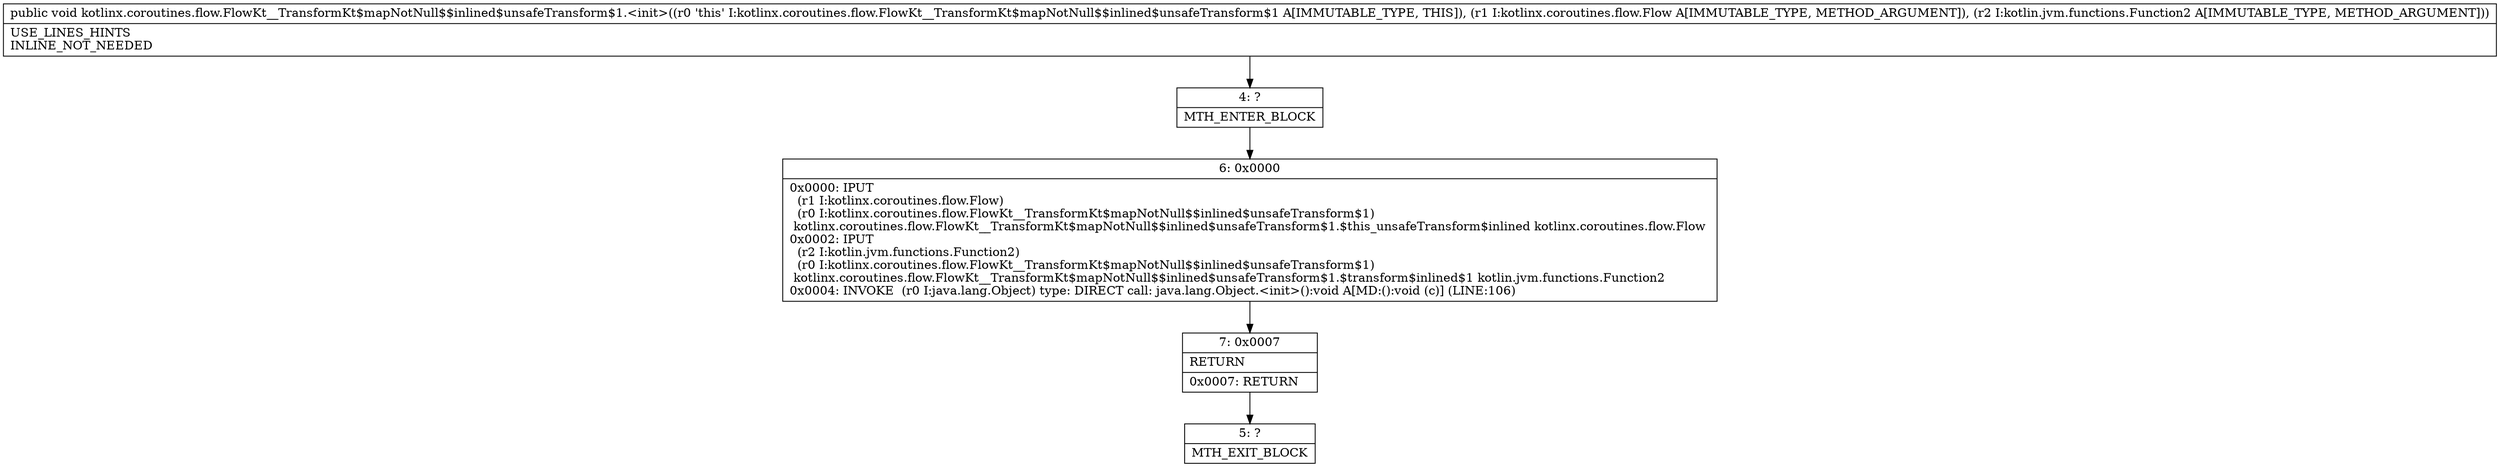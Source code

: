 digraph "CFG forkotlinx.coroutines.flow.FlowKt__TransformKt$mapNotNull$$inlined$unsafeTransform$1.\<init\>(Lkotlinx\/coroutines\/flow\/Flow;Lkotlin\/jvm\/functions\/Function2;)V" {
Node_4 [shape=record,label="{4\:\ ?|MTH_ENTER_BLOCK\l}"];
Node_6 [shape=record,label="{6\:\ 0x0000|0x0000: IPUT  \l  (r1 I:kotlinx.coroutines.flow.Flow)\l  (r0 I:kotlinx.coroutines.flow.FlowKt__TransformKt$mapNotNull$$inlined$unsafeTransform$1)\l kotlinx.coroutines.flow.FlowKt__TransformKt$mapNotNull$$inlined$unsafeTransform$1.$this_unsafeTransform$inlined kotlinx.coroutines.flow.Flow \l0x0002: IPUT  \l  (r2 I:kotlin.jvm.functions.Function2)\l  (r0 I:kotlinx.coroutines.flow.FlowKt__TransformKt$mapNotNull$$inlined$unsafeTransform$1)\l kotlinx.coroutines.flow.FlowKt__TransformKt$mapNotNull$$inlined$unsafeTransform$1.$transform$inlined$1 kotlin.jvm.functions.Function2 \l0x0004: INVOKE  (r0 I:java.lang.Object) type: DIRECT call: java.lang.Object.\<init\>():void A[MD:():void (c)] (LINE:106)\l}"];
Node_7 [shape=record,label="{7\:\ 0x0007|RETURN\l|0x0007: RETURN   \l}"];
Node_5 [shape=record,label="{5\:\ ?|MTH_EXIT_BLOCK\l}"];
MethodNode[shape=record,label="{public void kotlinx.coroutines.flow.FlowKt__TransformKt$mapNotNull$$inlined$unsafeTransform$1.\<init\>((r0 'this' I:kotlinx.coroutines.flow.FlowKt__TransformKt$mapNotNull$$inlined$unsafeTransform$1 A[IMMUTABLE_TYPE, THIS]), (r1 I:kotlinx.coroutines.flow.Flow A[IMMUTABLE_TYPE, METHOD_ARGUMENT]), (r2 I:kotlin.jvm.functions.Function2 A[IMMUTABLE_TYPE, METHOD_ARGUMENT]))  | USE_LINES_HINTS\lINLINE_NOT_NEEDED\l}"];
MethodNode -> Node_4;Node_4 -> Node_6;
Node_6 -> Node_7;
Node_7 -> Node_5;
}

